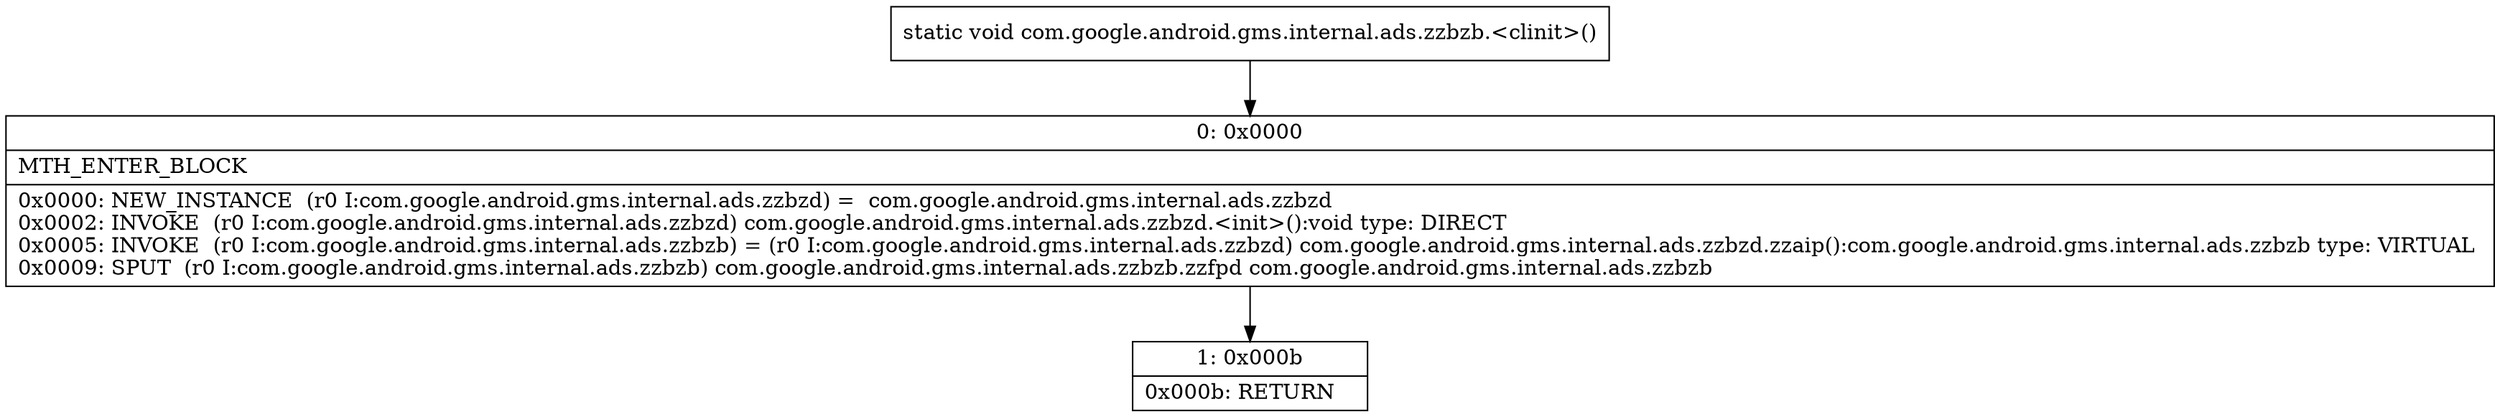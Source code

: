 digraph "CFG forcom.google.android.gms.internal.ads.zzbzb.\<clinit\>()V" {
Node_0 [shape=record,label="{0\:\ 0x0000|MTH_ENTER_BLOCK\l|0x0000: NEW_INSTANCE  (r0 I:com.google.android.gms.internal.ads.zzbzd) =  com.google.android.gms.internal.ads.zzbzd \l0x0002: INVOKE  (r0 I:com.google.android.gms.internal.ads.zzbzd) com.google.android.gms.internal.ads.zzbzd.\<init\>():void type: DIRECT \l0x0005: INVOKE  (r0 I:com.google.android.gms.internal.ads.zzbzb) = (r0 I:com.google.android.gms.internal.ads.zzbzd) com.google.android.gms.internal.ads.zzbzd.zzaip():com.google.android.gms.internal.ads.zzbzb type: VIRTUAL \l0x0009: SPUT  (r0 I:com.google.android.gms.internal.ads.zzbzb) com.google.android.gms.internal.ads.zzbzb.zzfpd com.google.android.gms.internal.ads.zzbzb \l}"];
Node_1 [shape=record,label="{1\:\ 0x000b|0x000b: RETURN   \l}"];
MethodNode[shape=record,label="{static void com.google.android.gms.internal.ads.zzbzb.\<clinit\>() }"];
MethodNode -> Node_0;
Node_0 -> Node_1;
}

